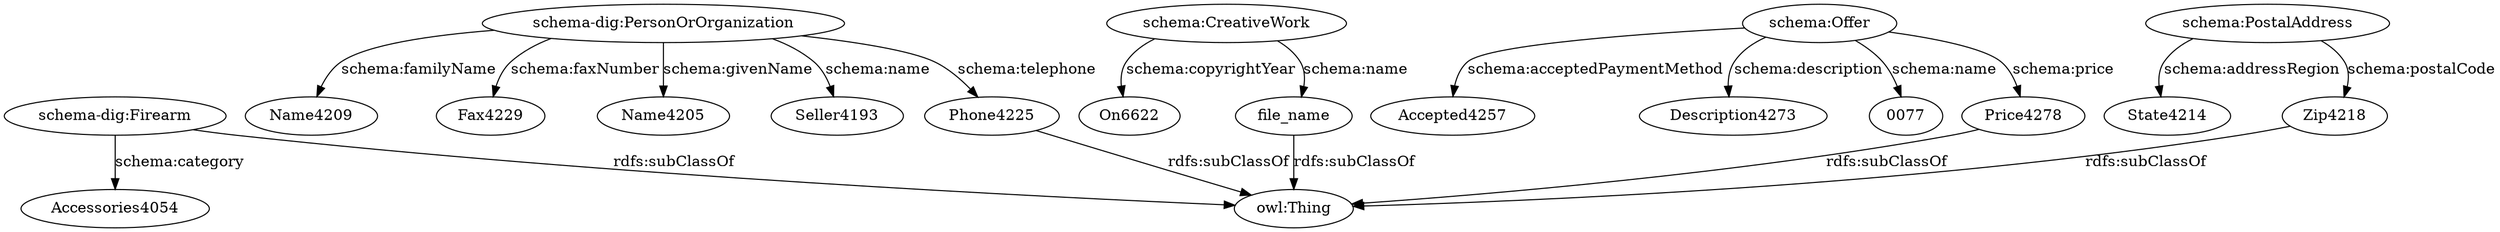 digraph {
  Accessories4054 [type=attribute_name,label=Accessories4054]
  "schema-dig:Firearm1" [type=class_uri,label="schema-dig:Firearm"]
  Name4209 [type=attribute_name,label=Name4209]
  "schema-dig:PersonOrOrganization1" [type=class_uri,label="schema-dig:PersonOrOrganization"]
  Fax4229 [type=attribute_name,label=Fax4229]
  Name4205 [type=attribute_name,label=Name4205]
  Seller4193 [type=attribute_name,label=Seller4193]
  Phone4225 [type=attribute_name,label=Phone4225]
  On6622 [type=attribute_name,label=On6622]
  "schema:CreativeWork1" [type=class_uri,label="schema:CreativeWork"]
  file_name [type=attribute_name,label=file_name]
  Accepted4257 [type=attribute_name,label=Accepted4257]
  "schema:Offer1" [type=class_uri,label="schema:Offer"]
  Description4273 [type=attribute_name,label=Description4273]
  "0077" [type=attribute_name,label="0077"]
  Price4278 [type=attribute_name,label=Price4278]
  State4214 [type=attribute_name,label=State4214]
  "schema:PostalAddress1" [type=class_uri,label="schema:PostalAddress"]
  Zip4218 [type=attribute_name,label=Zip4218]
  "owl:Thing" [type=special,label="owl:Thing"]
  "schema-dig:Firearm1" -> Accessories4054 [label="schema:category",type=st_property_uri]
  "schema-dig:PersonOrOrganization1" -> Name4209 [label="schema:familyName",type=st_property_uri]
  "schema-dig:PersonOrOrganization1" -> Fax4229 [label="schema:faxNumber",type=st_property_uri]
  "schema-dig:PersonOrOrganization1" -> Name4205 [label="schema:givenName",type=st_property_uri]
  "schema-dig:PersonOrOrganization1" -> Seller4193 [label="schema:name",type=st_property_uri]
  "schema-dig:PersonOrOrganization1" -> Phone4225 [label="schema:telephone",type=st_property_uri]
  "schema:CreativeWork1" -> On6622 [label="schema:copyrightYear",type=st_property_uri]
  "schema:CreativeWork1" -> file_name [label="schema:name",type=st_property_uri]
  "schema:Offer1" -> Accepted4257 [label="schema:acceptedPaymentMethod",type=st_property_uri]
  "schema:Offer1" -> Description4273 [label="schema:description",type=st_property_uri]
  "schema:Offer1" -> "0077" [label="schema:name",type=st_property_uri]
  "schema:Offer1" -> Price4278 [label="schema:price",type=st_property_uri]
  "schema:PostalAddress1" -> State4214 [label="schema:addressRegion",type=st_property_uri]
  "schema:PostalAddress1" -> Zip4218 [label="schema:postalCode",type=st_property_uri]
  "schema-dig:Firearm1" -> "owl:Thing" [label="rdfs:subClassOf",type=inherited]
  Phone4225 -> "owl:Thing" [label="rdfs:subClassOf",type=inherited]
  file_name -> "owl:Thing" [label="rdfs:subClassOf",type=inherited]
  Price4278 -> "owl:Thing" [label="rdfs:subClassOf",type=inherited]
  Zip4218 -> "owl:Thing" [label="rdfs:subClassOf",type=inherited]
}
